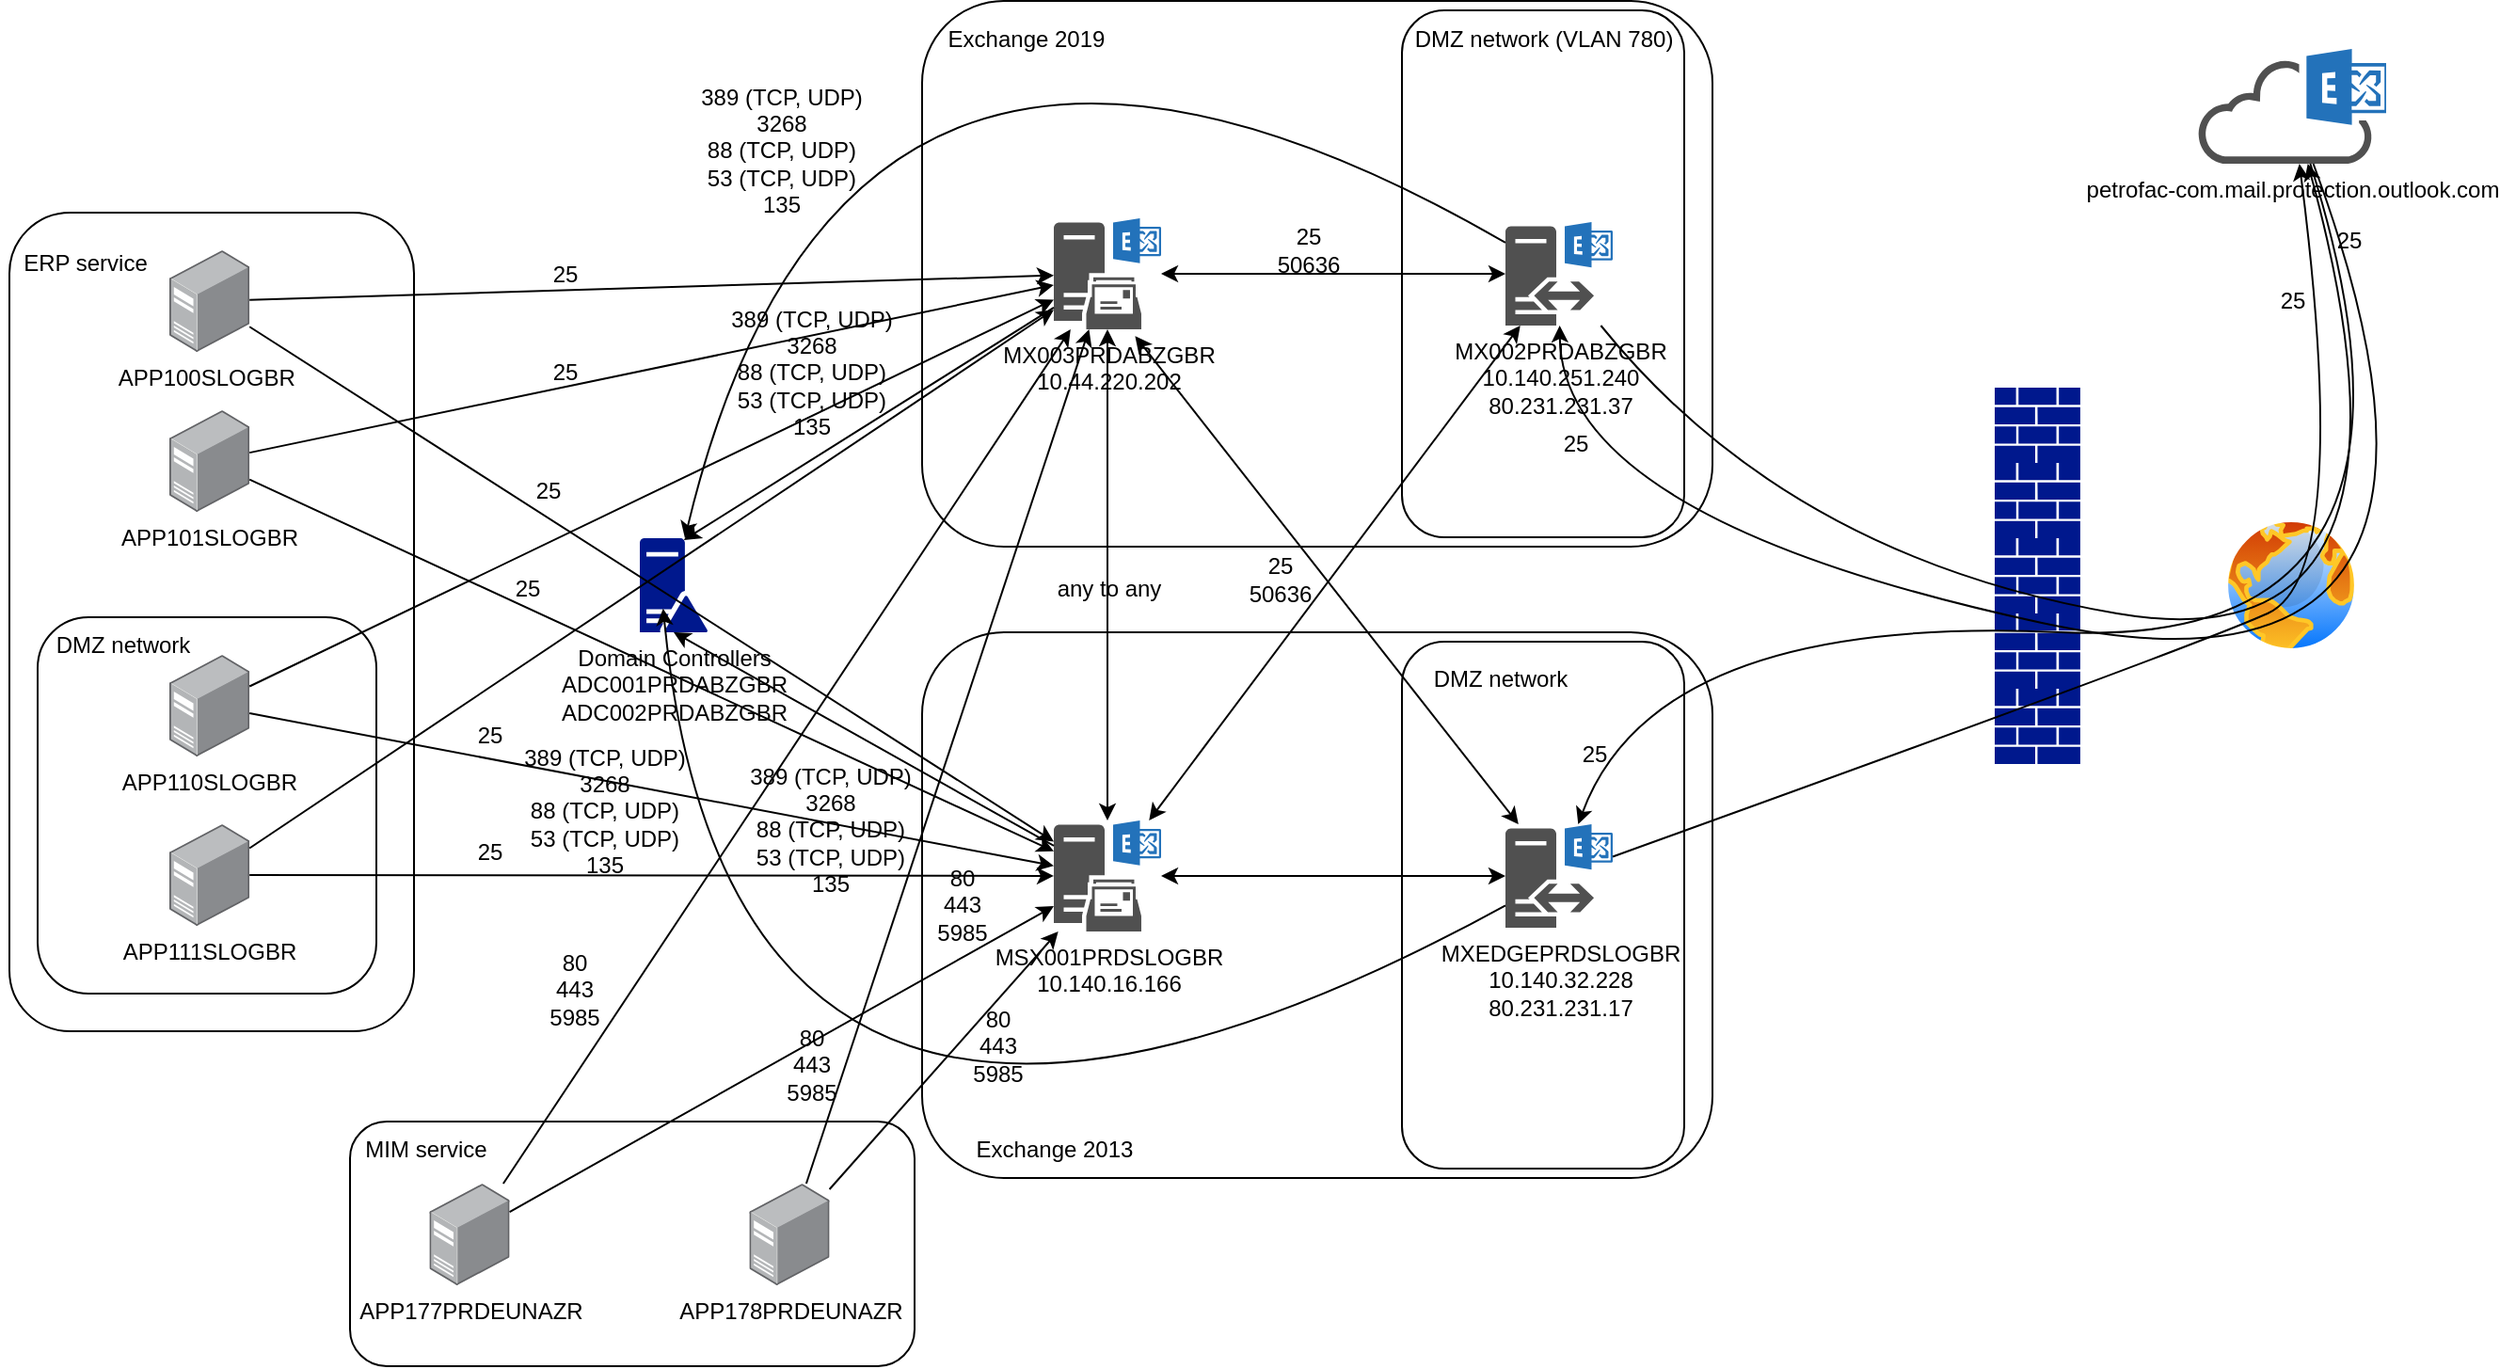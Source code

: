 <mxfile version="21.6.2" type="github">
  <diagram name="Page-1" id="f-zbyAJfGM1SuX7Dz58G">
    <mxGraphModel dx="2318" dy="922" grid="1" gridSize="10" guides="1" tooltips="1" connect="1" arrows="1" fold="1" page="1" pageScale="1" pageWidth="850" pageHeight="1100" math="0" shadow="0">
      <root>
        <mxCell id="0" />
        <mxCell id="1" parent="0" />
        <mxCell id="wDyucv7lZwoEA-OweexN-55" value="" style="rounded=1;whiteSpace=wrap;html=1;" vertex="1" parent="1">
          <mxGeometry x="250" y="334.5" width="420" height="290" as="geometry" />
        </mxCell>
        <mxCell id="wDyucv7lZwoEA-OweexN-53" value="" style="rounded=1;whiteSpace=wrap;html=1;" vertex="1" parent="1">
          <mxGeometry x="250" y="670" width="420" height="290" as="geometry" />
        </mxCell>
        <mxCell id="wDyucv7lZwoEA-OweexN-22" value="" style="rounded=1;whiteSpace=wrap;html=1;" vertex="1" parent="1">
          <mxGeometry x="-54" y="930" width="300" height="130" as="geometry" />
        </mxCell>
        <mxCell id="wDyucv7lZwoEA-OweexN-20" value="" style="rounded=1;whiteSpace=wrap;html=1;" vertex="1" parent="1">
          <mxGeometry x="-235" y="447" width="215" height="435" as="geometry" />
        </mxCell>
        <mxCell id="wDyucv7lZwoEA-OweexN-11" value="" style="rounded=1;whiteSpace=wrap;html=1;" vertex="1" parent="1">
          <mxGeometry x="-220" y="662" width="180" height="200" as="geometry" />
        </mxCell>
        <mxCell id="9CPUtANPXuZLFSPQJpxu-23" value="" style="rounded=1;whiteSpace=wrap;html=1;rotation=90;" parent="1" vertex="1">
          <mxGeometry x="440" y="740" width="280" height="150" as="geometry" />
        </mxCell>
        <mxCell id="9CPUtANPXuZLFSPQJpxu-3" value="" style="rounded=1;whiteSpace=wrap;html=1;rotation=90;" parent="1" vertex="1">
          <mxGeometry x="440" y="404.5" width="280" height="150" as="geometry" />
        </mxCell>
        <mxCell id="9CPUtANPXuZLFSPQJpxu-1" value="MX003PRDABZGBR&lt;br&gt;10.44.220.202" style="sketch=0;pointerEvents=1;shadow=0;dashed=0;html=1;strokeColor=none;fillColor=#505050;labelPosition=center;verticalLabelPosition=bottom;verticalAlign=top;outlineConnect=0;align=center;shape=mxgraph.office.servers.exchange_mailbox_server;" parent="1" vertex="1">
          <mxGeometry x="320" y="450" width="57" height="59" as="geometry" />
        </mxCell>
        <mxCell id="9CPUtANPXuZLFSPQJpxu-2" value="MX002PRDABZGBR&lt;br&gt;10.140.251.240&lt;br&gt;80.231.231.37" style="sketch=0;pointerEvents=1;shadow=0;dashed=0;html=1;strokeColor=none;fillColor=#505050;labelPosition=center;verticalLabelPosition=bottom;verticalAlign=top;outlineConnect=0;align=center;shape=mxgraph.office.servers.exchange_edge_transport_server;" parent="1" vertex="1">
          <mxGeometry x="560" y="452" width="57" height="55" as="geometry" />
        </mxCell>
        <mxCell id="9CPUtANPXuZLFSPQJpxu-4" value="DMZ network (VLAN 780)" style="text;html=1;align=center;verticalAlign=middle;resizable=0;points=[];autosize=1;strokeColor=none;fillColor=none;" parent="1" vertex="1">
          <mxGeometry x="500" y="340" width="160" height="30" as="geometry" />
        </mxCell>
        <mxCell id="9CPUtANPXuZLFSPQJpxu-5" value="" style="endArrow=classic;startArrow=classic;html=1;rounded=0;" parent="1" source="9CPUtANPXuZLFSPQJpxu-1" target="9CPUtANPXuZLFSPQJpxu-2" edge="1">
          <mxGeometry width="50" height="50" relative="1" as="geometry">
            <mxPoint x="400" y="500" as="sourcePoint" />
            <mxPoint x="450" y="450" as="targetPoint" />
          </mxGeometry>
        </mxCell>
        <mxCell id="9CPUtANPXuZLFSPQJpxu-6" value="25&lt;br&gt;50636" style="text;html=1;align=center;verticalAlign=middle;resizable=0;points=[];autosize=1;strokeColor=none;fillColor=none;" parent="1" vertex="1">
          <mxGeometry x="425" y="447" width="60" height="40" as="geometry" />
        </mxCell>
        <mxCell id="9CPUtANPXuZLFSPQJpxu-10" value="Domain Controllers&lt;br&gt;ADC001PRDABZGBR&lt;br&gt;ADC002PRDABZGBR" style="sketch=0;aspect=fixed;pointerEvents=1;shadow=0;dashed=0;html=1;strokeColor=none;labelPosition=center;verticalLabelPosition=bottom;verticalAlign=top;align=center;fillColor=#00188D;shape=mxgraph.mscae.enterprise.domain_controller" parent="1" vertex="1">
          <mxGeometry x="100" y="620" width="36" height="50" as="geometry" />
        </mxCell>
        <mxCell id="9CPUtANPXuZLFSPQJpxu-11" value="" style="endArrow=classic;html=1;rounded=0;entryX=0.65;entryY=0.02;entryDx=0;entryDy=0;entryPerimeter=0;" parent="1" source="9CPUtANPXuZLFSPQJpxu-1" target="9CPUtANPXuZLFSPQJpxu-10" edge="1">
          <mxGeometry width="50" height="50" relative="1" as="geometry">
            <mxPoint x="300" y="330" as="sourcePoint" />
            <mxPoint x="350" y="280" as="targetPoint" />
          </mxGeometry>
        </mxCell>
        <mxCell id="9CPUtANPXuZLFSPQJpxu-12" value="389 (TCP, UDP)&lt;br&gt;3268&lt;br&gt;88 (TCP, UDP)&lt;br&gt;53 (TCP, UDP)&lt;br&gt;135" style="text;html=1;align=center;verticalAlign=middle;resizable=0;points=[];autosize=1;strokeColor=none;fillColor=none;" parent="1" vertex="1">
          <mxGeometry x="136" y="487" width="110" height="90" as="geometry" />
        </mxCell>
        <mxCell id="9CPUtANPXuZLFSPQJpxu-13" value="" style="image;aspect=fixed;perimeter=ellipsePerimeter;html=1;align=center;shadow=0;dashed=0;spacingTop=3;image=img/lib/active_directory/internet_globe.svg;" parent="1" vertex="1">
          <mxGeometry x="940" y="607.5" width="75" height="75" as="geometry" />
        </mxCell>
        <mxCell id="9CPUtANPXuZLFSPQJpxu-21" value="MSX001PRDSLOGBR&lt;br&gt;10.140.16.166" style="sketch=0;pointerEvents=1;shadow=0;dashed=0;html=1;strokeColor=none;fillColor=#505050;labelPosition=center;verticalLabelPosition=bottom;verticalAlign=top;outlineConnect=0;align=center;shape=mxgraph.office.servers.exchange_mailbox_server;" parent="1" vertex="1">
          <mxGeometry x="320" y="770" width="57" height="59" as="geometry" />
        </mxCell>
        <mxCell id="9CPUtANPXuZLFSPQJpxu-22" value="MXEDGEPRDSLOGBR&lt;br&gt;10.140.32.228&lt;br&gt;80.231.231.17" style="sketch=0;pointerEvents=1;shadow=0;dashed=0;html=1;strokeColor=none;fillColor=#505050;labelPosition=center;verticalLabelPosition=bottom;verticalAlign=top;outlineConnect=0;align=center;shape=mxgraph.office.servers.exchange_edge_transport_server;" parent="1" vertex="1">
          <mxGeometry x="560" y="772" width="57" height="55" as="geometry" />
        </mxCell>
        <mxCell id="9CPUtANPXuZLFSPQJpxu-24" value="DMZ network" style="text;html=1;align=center;verticalAlign=middle;resizable=0;points=[];autosize=1;strokeColor=none;fillColor=none;" parent="1" vertex="1">
          <mxGeometry x="512" y="680" width="90" height="30" as="geometry" />
        </mxCell>
        <mxCell id="9CPUtANPXuZLFSPQJpxu-27" value="" style="endArrow=classic;startArrow=classic;html=1;rounded=0;" parent="1" source="9CPUtANPXuZLFSPQJpxu-21" target="9CPUtANPXuZLFSPQJpxu-1" edge="1">
          <mxGeometry width="50" height="50" relative="1" as="geometry">
            <mxPoint x="400" y="640" as="sourcePoint" />
            <mxPoint x="450" y="590" as="targetPoint" />
          </mxGeometry>
        </mxCell>
        <mxCell id="9CPUtANPXuZLFSPQJpxu-28" value="" style="endArrow=classic;startArrow=classic;html=1;rounded=0;" parent="1" source="9CPUtANPXuZLFSPQJpxu-21" target="9CPUtANPXuZLFSPQJpxu-22" edge="1">
          <mxGeometry width="50" height="50" relative="1" as="geometry">
            <mxPoint x="370" y="799" as="sourcePoint" />
            <mxPoint x="553" y="799" as="targetPoint" />
          </mxGeometry>
        </mxCell>
        <mxCell id="9CPUtANPXuZLFSPQJpxu-32" value="" style="endArrow=classic;html=1;rounded=0;entryX=0.5;entryY=1;entryDx=0;entryDy=0;entryPerimeter=0;" parent="1" source="9CPUtANPXuZLFSPQJpxu-21" target="9CPUtANPXuZLFSPQJpxu-10" edge="1">
          <mxGeometry width="50" height="50" relative="1" as="geometry">
            <mxPoint x="400" y="640" as="sourcePoint" />
            <mxPoint x="450" y="590" as="targetPoint" />
          </mxGeometry>
        </mxCell>
        <mxCell id="9CPUtANPXuZLFSPQJpxu-36" value="25&lt;br&gt;50636" style="text;html=1;align=center;verticalAlign=middle;resizable=0;points=[];autosize=1;strokeColor=none;fillColor=none;" parent="1" vertex="1">
          <mxGeometry x="410" y="622" width="60" height="40" as="geometry" />
        </mxCell>
        <mxCell id="9CPUtANPXuZLFSPQJpxu-38" value="389 (TCP, UDP)&lt;br&gt;3268&lt;br&gt;88 (TCP, UDP)&lt;br&gt;53 (TCP, UDP)&lt;br&gt;135" style="text;html=1;align=center;verticalAlign=middle;resizable=0;points=[];autosize=1;strokeColor=none;fillColor=none;" parent="1" vertex="1">
          <mxGeometry x="146" y="730" width="110" height="90" as="geometry" />
        </mxCell>
        <mxCell id="9CPUtANPXuZLFSPQJpxu-39" value="any to any" style="text;html=1;align=center;verticalAlign=middle;resizable=0;points=[];autosize=1;strokeColor=none;fillColor=none;" parent="1" vertex="1">
          <mxGeometry x="308.5" y="631.5" width="80" height="30" as="geometry" />
        </mxCell>
        <mxCell id="9CPUtANPXuZLFSPQJpxu-40" value="" style="sketch=0;aspect=fixed;pointerEvents=1;shadow=0;dashed=0;html=1;strokeColor=none;labelPosition=center;verticalLabelPosition=bottom;verticalAlign=top;align=center;fillColor=#00188D;shape=mxgraph.mscae.enterprise.firewall" parent="1" vertex="1">
          <mxGeometry x="820" y="540" width="45.45" height="40" as="geometry" />
        </mxCell>
        <mxCell id="9CPUtANPXuZLFSPQJpxu-41" value="" style="sketch=0;aspect=fixed;pointerEvents=1;shadow=0;dashed=0;html=1;strokeColor=none;labelPosition=center;verticalLabelPosition=bottom;verticalAlign=top;align=center;fillColor=#00188D;shape=mxgraph.mscae.enterprise.firewall" parent="1" vertex="1">
          <mxGeometry x="820" y="580" width="45.45" height="40" as="geometry" />
        </mxCell>
        <mxCell id="9CPUtANPXuZLFSPQJpxu-42" value="" style="sketch=0;aspect=fixed;pointerEvents=1;shadow=0;dashed=0;html=1;strokeColor=none;labelPosition=center;verticalLabelPosition=bottom;verticalAlign=top;align=center;fillColor=#00188D;shape=mxgraph.mscae.enterprise.firewall" parent="1" vertex="1">
          <mxGeometry x="820" y="700" width="45.45" height="40" as="geometry" />
        </mxCell>
        <mxCell id="9CPUtANPXuZLFSPQJpxu-43" value="" style="sketch=0;aspect=fixed;pointerEvents=1;shadow=0;dashed=0;html=1;strokeColor=none;labelPosition=center;verticalLabelPosition=bottom;verticalAlign=top;align=center;fillColor=#00188D;shape=mxgraph.mscae.enterprise.firewall" parent="1" vertex="1">
          <mxGeometry x="820" y="660" width="45.45" height="40" as="geometry" />
        </mxCell>
        <mxCell id="9CPUtANPXuZLFSPQJpxu-44" value="" style="sketch=0;aspect=fixed;pointerEvents=1;shadow=0;dashed=0;html=1;strokeColor=none;labelPosition=center;verticalLabelPosition=bottom;verticalAlign=top;align=center;fillColor=#00188D;shape=mxgraph.mscae.enterprise.firewall" parent="1" vertex="1">
          <mxGeometry x="820" y="620" width="45.45" height="40" as="geometry" />
        </mxCell>
        <mxCell id="9CPUtANPXuZLFSPQJpxu-47" value="" style="endArrow=classic;startArrow=classic;html=1;rounded=0;" parent="1" source="9CPUtANPXuZLFSPQJpxu-21" target="9CPUtANPXuZLFSPQJpxu-2" edge="1">
          <mxGeometry width="50" height="50" relative="1" as="geometry">
            <mxPoint x="400" y="640" as="sourcePoint" />
            <mxPoint x="450" y="590" as="targetPoint" />
          </mxGeometry>
        </mxCell>
        <mxCell id="9CPUtANPXuZLFSPQJpxu-48" value="" style="endArrow=classic;startArrow=classic;html=1;rounded=0;entryX=0.758;entryY=1.061;entryDx=0;entryDy=0;entryPerimeter=0;" parent="1" source="9CPUtANPXuZLFSPQJpxu-22" target="9CPUtANPXuZLFSPQJpxu-1" edge="1">
          <mxGeometry width="50" height="50" relative="1" as="geometry">
            <mxPoint x="400" y="640" as="sourcePoint" />
            <mxPoint x="450" y="590" as="targetPoint" />
          </mxGeometry>
        </mxCell>
        <mxCell id="wDyucv7lZwoEA-OweexN-1" value="petrofac-com.mail.protection.outlook.com" style="sketch=0;pointerEvents=1;shadow=0;dashed=0;html=1;strokeColor=none;fillColor=#505050;labelPosition=center;verticalLabelPosition=bottom;outlineConnect=0;verticalAlign=top;align=center;shape=mxgraph.office.clouds.cloud_exchange_online;" vertex="1" parent="1">
          <mxGeometry x="928" y="360" width="100" height="61" as="geometry" />
        </mxCell>
        <mxCell id="wDyucv7lZwoEA-OweexN-2" value="" style="curved=1;endArrow=classic;html=1;rounded=0;" edge="1" parent="1" source="9CPUtANPXuZLFSPQJpxu-2" target="wDyucv7lZwoEA-OweexN-1">
          <mxGeometry width="50" height="50" relative="1" as="geometry">
            <mxPoint x="500" y="730" as="sourcePoint" />
            <mxPoint x="550" y="680" as="targetPoint" />
            <Array as="points">
              <mxPoint x="710" y="630" />
              <mxPoint x="1060" y="690" />
            </Array>
          </mxGeometry>
        </mxCell>
        <mxCell id="wDyucv7lZwoEA-OweexN-4" value="" style="curved=1;endArrow=classic;html=1;rounded=0;" edge="1" parent="1" source="9CPUtANPXuZLFSPQJpxu-22" target="wDyucv7lZwoEA-OweexN-1">
          <mxGeometry width="50" height="50" relative="1" as="geometry">
            <mxPoint x="500" y="730" as="sourcePoint" />
            <mxPoint x="550" y="680" as="targetPoint" />
            <Array as="points">
              <mxPoint x="920" y="680" />
              <mxPoint x="1010" y="640" />
            </Array>
          </mxGeometry>
        </mxCell>
        <mxCell id="wDyucv7lZwoEA-OweexN-5" value="25" style="text;html=1;align=center;verticalAlign=middle;resizable=0;points=[];autosize=1;strokeColor=none;fillColor=none;" vertex="1" parent="1">
          <mxGeometry x="957.5" y="479" width="40" height="30" as="geometry" />
        </mxCell>
        <mxCell id="wDyucv7lZwoEA-OweexN-6" value="25" style="text;html=1;align=center;verticalAlign=middle;resizable=0;points=[];autosize=1;strokeColor=none;fillColor=none;" vertex="1" parent="1">
          <mxGeometry x="988" y="447" width="40" height="30" as="geometry" />
        </mxCell>
        <mxCell id="wDyucv7lZwoEA-OweexN-7" value="APP100SLOGBR&amp;nbsp;" style="image;points=[];aspect=fixed;html=1;align=center;shadow=0;dashed=0;image=img/lib/allied_telesis/computer_and_terminals/Server_Desktop.svg;" vertex="1" parent="1">
          <mxGeometry x="-150" y="467" width="42.6" height="54" as="geometry" />
        </mxCell>
        <mxCell id="wDyucv7lZwoEA-OweexN-8" value="APP101SLOGBR" style="image;points=[];aspect=fixed;html=1;align=center;shadow=0;dashed=0;image=img/lib/allied_telesis/computer_and_terminals/Server_Desktop.svg;" vertex="1" parent="1">
          <mxGeometry x="-150" y="552" width="42.6" height="54" as="geometry" />
        </mxCell>
        <mxCell id="wDyucv7lZwoEA-OweexN-9" value="APP110SLOGBR" style="image;points=[];aspect=fixed;html=1;align=center;shadow=0;dashed=0;image=img/lib/allied_telesis/computer_and_terminals/Server_Desktop.svg;" vertex="1" parent="1">
          <mxGeometry x="-150" y="682" width="42.6" height="54" as="geometry" />
        </mxCell>
        <mxCell id="wDyucv7lZwoEA-OweexN-10" value="APP111SLOGBR" style="image;points=[];aspect=fixed;html=1;align=center;shadow=0;dashed=0;image=img/lib/allied_telesis/computer_and_terminals/Server_Desktop.svg;" vertex="1" parent="1">
          <mxGeometry x="-150" y="772" width="42.6" height="54" as="geometry" />
        </mxCell>
        <mxCell id="wDyucv7lZwoEA-OweexN-12" value="DMZ network" style="text;html=1;align=center;verticalAlign=middle;resizable=0;points=[];autosize=1;strokeColor=none;fillColor=none;" vertex="1" parent="1">
          <mxGeometry x="-220" y="662" width="90" height="30" as="geometry" />
        </mxCell>
        <mxCell id="wDyucv7lZwoEA-OweexN-13" value="" style="curved=1;endArrow=classic;html=1;rounded=0;" edge="1" parent="1" source="wDyucv7lZwoEA-OweexN-1" target="9CPUtANPXuZLFSPQJpxu-2">
          <mxGeometry width="50" height="50" relative="1" as="geometry">
            <mxPoint x="590" y="660" as="sourcePoint" />
            <mxPoint x="640" y="610" as="targetPoint" />
            <Array as="points">
              <mxPoint x="1100" y="720" />
              <mxPoint x="590" y="610" />
            </Array>
          </mxGeometry>
        </mxCell>
        <mxCell id="wDyucv7lZwoEA-OweexN-14" value="25" style="text;html=1;align=center;verticalAlign=middle;resizable=0;points=[];autosize=1;strokeColor=none;fillColor=none;" vertex="1" parent="1">
          <mxGeometry x="577" y="554.5" width="40" height="30" as="geometry" />
        </mxCell>
        <mxCell id="wDyucv7lZwoEA-OweexN-15" value="" style="curved=1;endArrow=classic;html=1;rounded=0;" edge="1" parent="1" source="wDyucv7lZwoEA-OweexN-1" target="9CPUtANPXuZLFSPQJpxu-22">
          <mxGeometry width="50" height="50" relative="1" as="geometry">
            <mxPoint x="590" y="660" as="sourcePoint" />
            <mxPoint x="640" y="610" as="targetPoint" />
            <Array as="points">
              <mxPoint x="1070" y="680" />
              <mxPoint x="640" y="660" />
            </Array>
          </mxGeometry>
        </mxCell>
        <mxCell id="wDyucv7lZwoEA-OweexN-17" value="25" style="text;html=1;align=center;verticalAlign=middle;resizable=0;points=[];autosize=1;strokeColor=none;fillColor=none;" vertex="1" parent="1">
          <mxGeometry x="587" y="720" width="40" height="30" as="geometry" />
        </mxCell>
        <mxCell id="wDyucv7lZwoEA-OweexN-18" value="APP178PRDEUNAZR" style="image;points=[];aspect=fixed;html=1;align=center;shadow=0;dashed=0;image=img/lib/allied_telesis/computer_and_terminals/Server_Desktop.svg;" vertex="1" parent="1">
          <mxGeometry x="158.2" y="963" width="42.6" height="54" as="geometry" />
        </mxCell>
        <mxCell id="wDyucv7lZwoEA-OweexN-19" value="APP177PRDEUNAZR" style="image;points=[];aspect=fixed;html=1;align=center;shadow=0;dashed=0;image=img/lib/allied_telesis/computer_and_terminals/Server_Desktop.svg;" vertex="1" parent="1">
          <mxGeometry x="-11.8" y="963" width="42.6" height="54" as="geometry" />
        </mxCell>
        <mxCell id="wDyucv7lZwoEA-OweexN-21" value="ERP service" style="text;html=1;align=center;verticalAlign=middle;resizable=0;points=[];autosize=1;strokeColor=none;fillColor=none;" vertex="1" parent="1">
          <mxGeometry x="-240" y="459" width="90" height="30" as="geometry" />
        </mxCell>
        <mxCell id="wDyucv7lZwoEA-OweexN-23" value="MIM service" style="text;html=1;align=center;verticalAlign=middle;resizable=0;points=[];autosize=1;strokeColor=none;fillColor=none;" vertex="1" parent="1">
          <mxGeometry x="-59.2" y="930" width="90" height="30" as="geometry" />
        </mxCell>
        <mxCell id="wDyucv7lZwoEA-OweexN-25" value="" style="endArrow=classic;html=1;rounded=0;" edge="1" parent="1" source="wDyucv7lZwoEA-OweexN-19" target="9CPUtANPXuZLFSPQJpxu-21">
          <mxGeometry width="50" height="50" relative="1" as="geometry">
            <mxPoint x="540" y="790" as="sourcePoint" />
            <mxPoint x="590" y="740" as="targetPoint" />
          </mxGeometry>
        </mxCell>
        <mxCell id="wDyucv7lZwoEA-OweexN-27" value="" style="endArrow=classic;html=1;rounded=0;" edge="1" parent="1" source="wDyucv7lZwoEA-OweexN-18" target="9CPUtANPXuZLFSPQJpxu-21">
          <mxGeometry width="50" height="50" relative="1" as="geometry">
            <mxPoint x="540" y="790" as="sourcePoint" />
            <mxPoint x="590" y="740" as="targetPoint" />
          </mxGeometry>
        </mxCell>
        <mxCell id="wDyucv7lZwoEA-OweexN-29" value="" style="endArrow=classic;html=1;rounded=0;" edge="1" parent="1" source="wDyucv7lZwoEA-OweexN-19" target="9CPUtANPXuZLFSPQJpxu-1">
          <mxGeometry width="50" height="50" relative="1" as="geometry">
            <mxPoint x="370" y="870" as="sourcePoint" />
            <mxPoint x="420" y="820" as="targetPoint" />
          </mxGeometry>
        </mxCell>
        <mxCell id="wDyucv7lZwoEA-OweexN-30" value="" style="endArrow=classic;html=1;rounded=0;" edge="1" parent="1" source="wDyucv7lZwoEA-OweexN-18" target="9CPUtANPXuZLFSPQJpxu-1">
          <mxGeometry width="50" height="50" relative="1" as="geometry">
            <mxPoint x="370" y="870" as="sourcePoint" />
            <mxPoint x="420" y="820" as="targetPoint" />
          </mxGeometry>
        </mxCell>
        <mxCell id="wDyucv7lZwoEA-OweexN-31" value="80&lt;br&gt;443&lt;br&gt;5985" style="text;html=1;align=center;verticalAlign=middle;resizable=0;points=[];autosize=1;strokeColor=none;fillColor=none;" vertex="1" parent="1">
          <mxGeometry x="246" y="785" width="50" height="60" as="geometry" />
        </mxCell>
        <mxCell id="wDyucv7lZwoEA-OweexN-32" value="80&lt;br&gt;443&lt;br&gt;5985" style="text;html=1;align=center;verticalAlign=middle;resizable=0;points=[];autosize=1;strokeColor=none;fillColor=none;" vertex="1" parent="1">
          <mxGeometry x="265" y="860" width="50" height="60" as="geometry" />
        </mxCell>
        <mxCell id="wDyucv7lZwoEA-OweexN-35" value="" style="curved=1;endArrow=classic;html=1;rounded=0;entryX=0.344;entryY=0.748;entryDx=0;entryDy=0;entryPerimeter=0;" edge="1" parent="1" source="9CPUtANPXuZLFSPQJpxu-22" target="9CPUtANPXuZLFSPQJpxu-10">
          <mxGeometry width="50" height="50" relative="1" as="geometry">
            <mxPoint x="380" y="670" as="sourcePoint" />
            <mxPoint x="330" y="720" as="targetPoint" />
            <Array as="points">
              <mxPoint x="150" y="1040" />
            </Array>
          </mxGeometry>
        </mxCell>
        <mxCell id="wDyucv7lZwoEA-OweexN-37" value="389 (TCP, UDP)&lt;br&gt;3268&lt;br&gt;88 (TCP, UDP)&lt;br&gt;53 (TCP, UDP)&lt;br&gt;135" style="text;html=1;align=center;verticalAlign=middle;resizable=0;points=[];autosize=1;strokeColor=none;fillColor=none;" vertex="1" parent="1">
          <mxGeometry x="26" y="720" width="110" height="90" as="geometry" />
        </mxCell>
        <mxCell id="wDyucv7lZwoEA-OweexN-39" value="" style="endArrow=classic;html=1;rounded=0;" edge="1" parent="1" source="wDyucv7lZwoEA-OweexN-10" target="9CPUtANPXuZLFSPQJpxu-21">
          <mxGeometry width="50" height="50" relative="1" as="geometry">
            <mxPoint x="350" y="710" as="sourcePoint" />
            <mxPoint x="400" y="660" as="targetPoint" />
          </mxGeometry>
        </mxCell>
        <mxCell id="wDyucv7lZwoEA-OweexN-40" value="" style="endArrow=classic;html=1;rounded=0;" edge="1" parent="1" source="wDyucv7lZwoEA-OweexN-9" target="9CPUtANPXuZLFSPQJpxu-21">
          <mxGeometry width="50" height="50" relative="1" as="geometry">
            <mxPoint x="350" y="710" as="sourcePoint" />
            <mxPoint x="400" y="660" as="targetPoint" />
          </mxGeometry>
        </mxCell>
        <mxCell id="wDyucv7lZwoEA-OweexN-41" value="" style="endArrow=classic;html=1;rounded=0;" edge="1" parent="1" source="wDyucv7lZwoEA-OweexN-8" target="9CPUtANPXuZLFSPQJpxu-21">
          <mxGeometry width="50" height="50" relative="1" as="geometry">
            <mxPoint x="350" y="710" as="sourcePoint" />
            <mxPoint x="400" y="660" as="targetPoint" />
          </mxGeometry>
        </mxCell>
        <mxCell id="wDyucv7lZwoEA-OweexN-42" value="" style="endArrow=classic;html=1;rounded=0;" edge="1" parent="1" source="wDyucv7lZwoEA-OweexN-7" target="9CPUtANPXuZLFSPQJpxu-21">
          <mxGeometry width="50" height="50" relative="1" as="geometry">
            <mxPoint x="350" y="710" as="sourcePoint" />
            <mxPoint x="400" y="660" as="targetPoint" />
          </mxGeometry>
        </mxCell>
        <mxCell id="wDyucv7lZwoEA-OweexN-43" value="25" style="text;html=1;align=center;verticalAlign=middle;resizable=0;points=[];autosize=1;strokeColor=none;fillColor=none;" vertex="1" parent="1">
          <mxGeometry x="30.8" y="580" width="40" height="30" as="geometry" />
        </mxCell>
        <mxCell id="wDyucv7lZwoEA-OweexN-44" value="25" style="text;html=1;align=center;verticalAlign=middle;resizable=0;points=[];autosize=1;strokeColor=none;fillColor=none;" vertex="1" parent="1">
          <mxGeometry x="20.0" y="631.5" width="40" height="30" as="geometry" />
        </mxCell>
        <mxCell id="wDyucv7lZwoEA-OweexN-45" value="25" style="text;html=1;align=center;verticalAlign=middle;resizable=0;points=[];autosize=1;strokeColor=none;fillColor=none;" vertex="1" parent="1">
          <mxGeometry x="-3.553e-15" y="710" width="40" height="30" as="geometry" />
        </mxCell>
        <mxCell id="wDyucv7lZwoEA-OweexN-46" value="25" style="text;html=1;align=center;verticalAlign=middle;resizable=0;points=[];autosize=1;strokeColor=none;fillColor=none;" vertex="1" parent="1">
          <mxGeometry x="-3.553e-15" y="772" width="40" height="30" as="geometry" />
        </mxCell>
        <mxCell id="wDyucv7lZwoEA-OweexN-47" value="" style="endArrow=classic;html=1;rounded=0;" edge="1" parent="1" source="wDyucv7lZwoEA-OweexN-7" target="9CPUtANPXuZLFSPQJpxu-1">
          <mxGeometry width="50" height="50" relative="1" as="geometry">
            <mxPoint x="250" y="720" as="sourcePoint" />
            <mxPoint x="300" y="670" as="targetPoint" />
          </mxGeometry>
        </mxCell>
        <mxCell id="wDyucv7lZwoEA-OweexN-48" value="" style="endArrow=classic;html=1;rounded=0;" edge="1" parent="1" source="wDyucv7lZwoEA-OweexN-8" target="9CPUtANPXuZLFSPQJpxu-1">
          <mxGeometry width="50" height="50" relative="1" as="geometry">
            <mxPoint x="250" y="720" as="sourcePoint" />
            <mxPoint x="300" y="670" as="targetPoint" />
          </mxGeometry>
        </mxCell>
        <mxCell id="wDyucv7lZwoEA-OweexN-49" value="" style="endArrow=classic;html=1;rounded=0;" edge="1" parent="1" source="wDyucv7lZwoEA-OweexN-9" target="9CPUtANPXuZLFSPQJpxu-1">
          <mxGeometry width="50" height="50" relative="1" as="geometry">
            <mxPoint x="250" y="720" as="sourcePoint" />
            <mxPoint x="300" y="670" as="targetPoint" />
          </mxGeometry>
        </mxCell>
        <mxCell id="wDyucv7lZwoEA-OweexN-50" value="" style="endArrow=classic;html=1;rounded=0;" edge="1" parent="1" source="wDyucv7lZwoEA-OweexN-10" target="9CPUtANPXuZLFSPQJpxu-1">
          <mxGeometry width="50" height="50" relative="1" as="geometry">
            <mxPoint x="250" y="720" as="sourcePoint" />
            <mxPoint x="300" y="670" as="targetPoint" />
          </mxGeometry>
        </mxCell>
        <mxCell id="wDyucv7lZwoEA-OweexN-51" value="25" style="text;html=1;align=center;verticalAlign=middle;resizable=0;points=[];autosize=1;strokeColor=none;fillColor=none;" vertex="1" parent="1">
          <mxGeometry x="40" y="464.5" width="40" height="30" as="geometry" />
        </mxCell>
        <mxCell id="wDyucv7lZwoEA-OweexN-52" value="25" style="text;html=1;align=center;verticalAlign=middle;resizable=0;points=[];autosize=1;strokeColor=none;fillColor=none;" vertex="1" parent="1">
          <mxGeometry x="40" y="517" width="40" height="30" as="geometry" />
        </mxCell>
        <mxCell id="wDyucv7lZwoEA-OweexN-54" value="Exchange 2013" style="text;html=1;align=center;verticalAlign=middle;resizable=0;points=[];autosize=1;strokeColor=none;fillColor=none;" vertex="1" parent="1">
          <mxGeometry x="265" y="930" width="110" height="30" as="geometry" />
        </mxCell>
        <mxCell id="wDyucv7lZwoEA-OweexN-56" value="Exchange 2019" style="text;html=1;align=center;verticalAlign=middle;resizable=0;points=[];autosize=1;strokeColor=none;fillColor=none;" vertex="1" parent="1">
          <mxGeometry x="250" y="340" width="110" height="30" as="geometry" />
        </mxCell>
        <mxCell id="wDyucv7lZwoEA-OweexN-57" value="" style="curved=1;endArrow=classic;html=1;rounded=0;" edge="1" parent="1" source="9CPUtANPXuZLFSPQJpxu-2" target="9CPUtANPXuZLFSPQJpxu-10">
          <mxGeometry width="50" height="50" relative="1" as="geometry">
            <mxPoint x="340" y="750" as="sourcePoint" />
            <mxPoint x="390" y="700" as="targetPoint" />
            <Array as="points">
              <mxPoint x="210" y="260" />
            </Array>
          </mxGeometry>
        </mxCell>
        <mxCell id="wDyucv7lZwoEA-OweexN-59" value="389 (TCP, UDP)&lt;br&gt;3268&lt;br&gt;88 (TCP, UDP)&lt;br&gt;53 (TCP, UDP)&lt;br&gt;135" style="text;html=1;align=center;verticalAlign=middle;resizable=0;points=[];autosize=1;strokeColor=none;fillColor=none;" vertex="1" parent="1">
          <mxGeometry x="120" y="369" width="110" height="90" as="geometry" />
        </mxCell>
        <mxCell id="wDyucv7lZwoEA-OweexN-60" value="80&lt;br&gt;443&lt;br&gt;5985" style="text;html=1;align=center;verticalAlign=middle;resizable=0;points=[];autosize=1;strokeColor=none;fillColor=none;" vertex="1" parent="1">
          <mxGeometry x="40" y="830" width="50" height="60" as="geometry" />
        </mxCell>
        <mxCell id="wDyucv7lZwoEA-OweexN-61" value="80&lt;br&gt;443&lt;br&gt;5985" style="text;html=1;align=center;verticalAlign=middle;resizable=0;points=[];autosize=1;strokeColor=none;fillColor=none;" vertex="1" parent="1">
          <mxGeometry x="166" y="870" width="50" height="60" as="geometry" />
        </mxCell>
      </root>
    </mxGraphModel>
  </diagram>
</mxfile>
